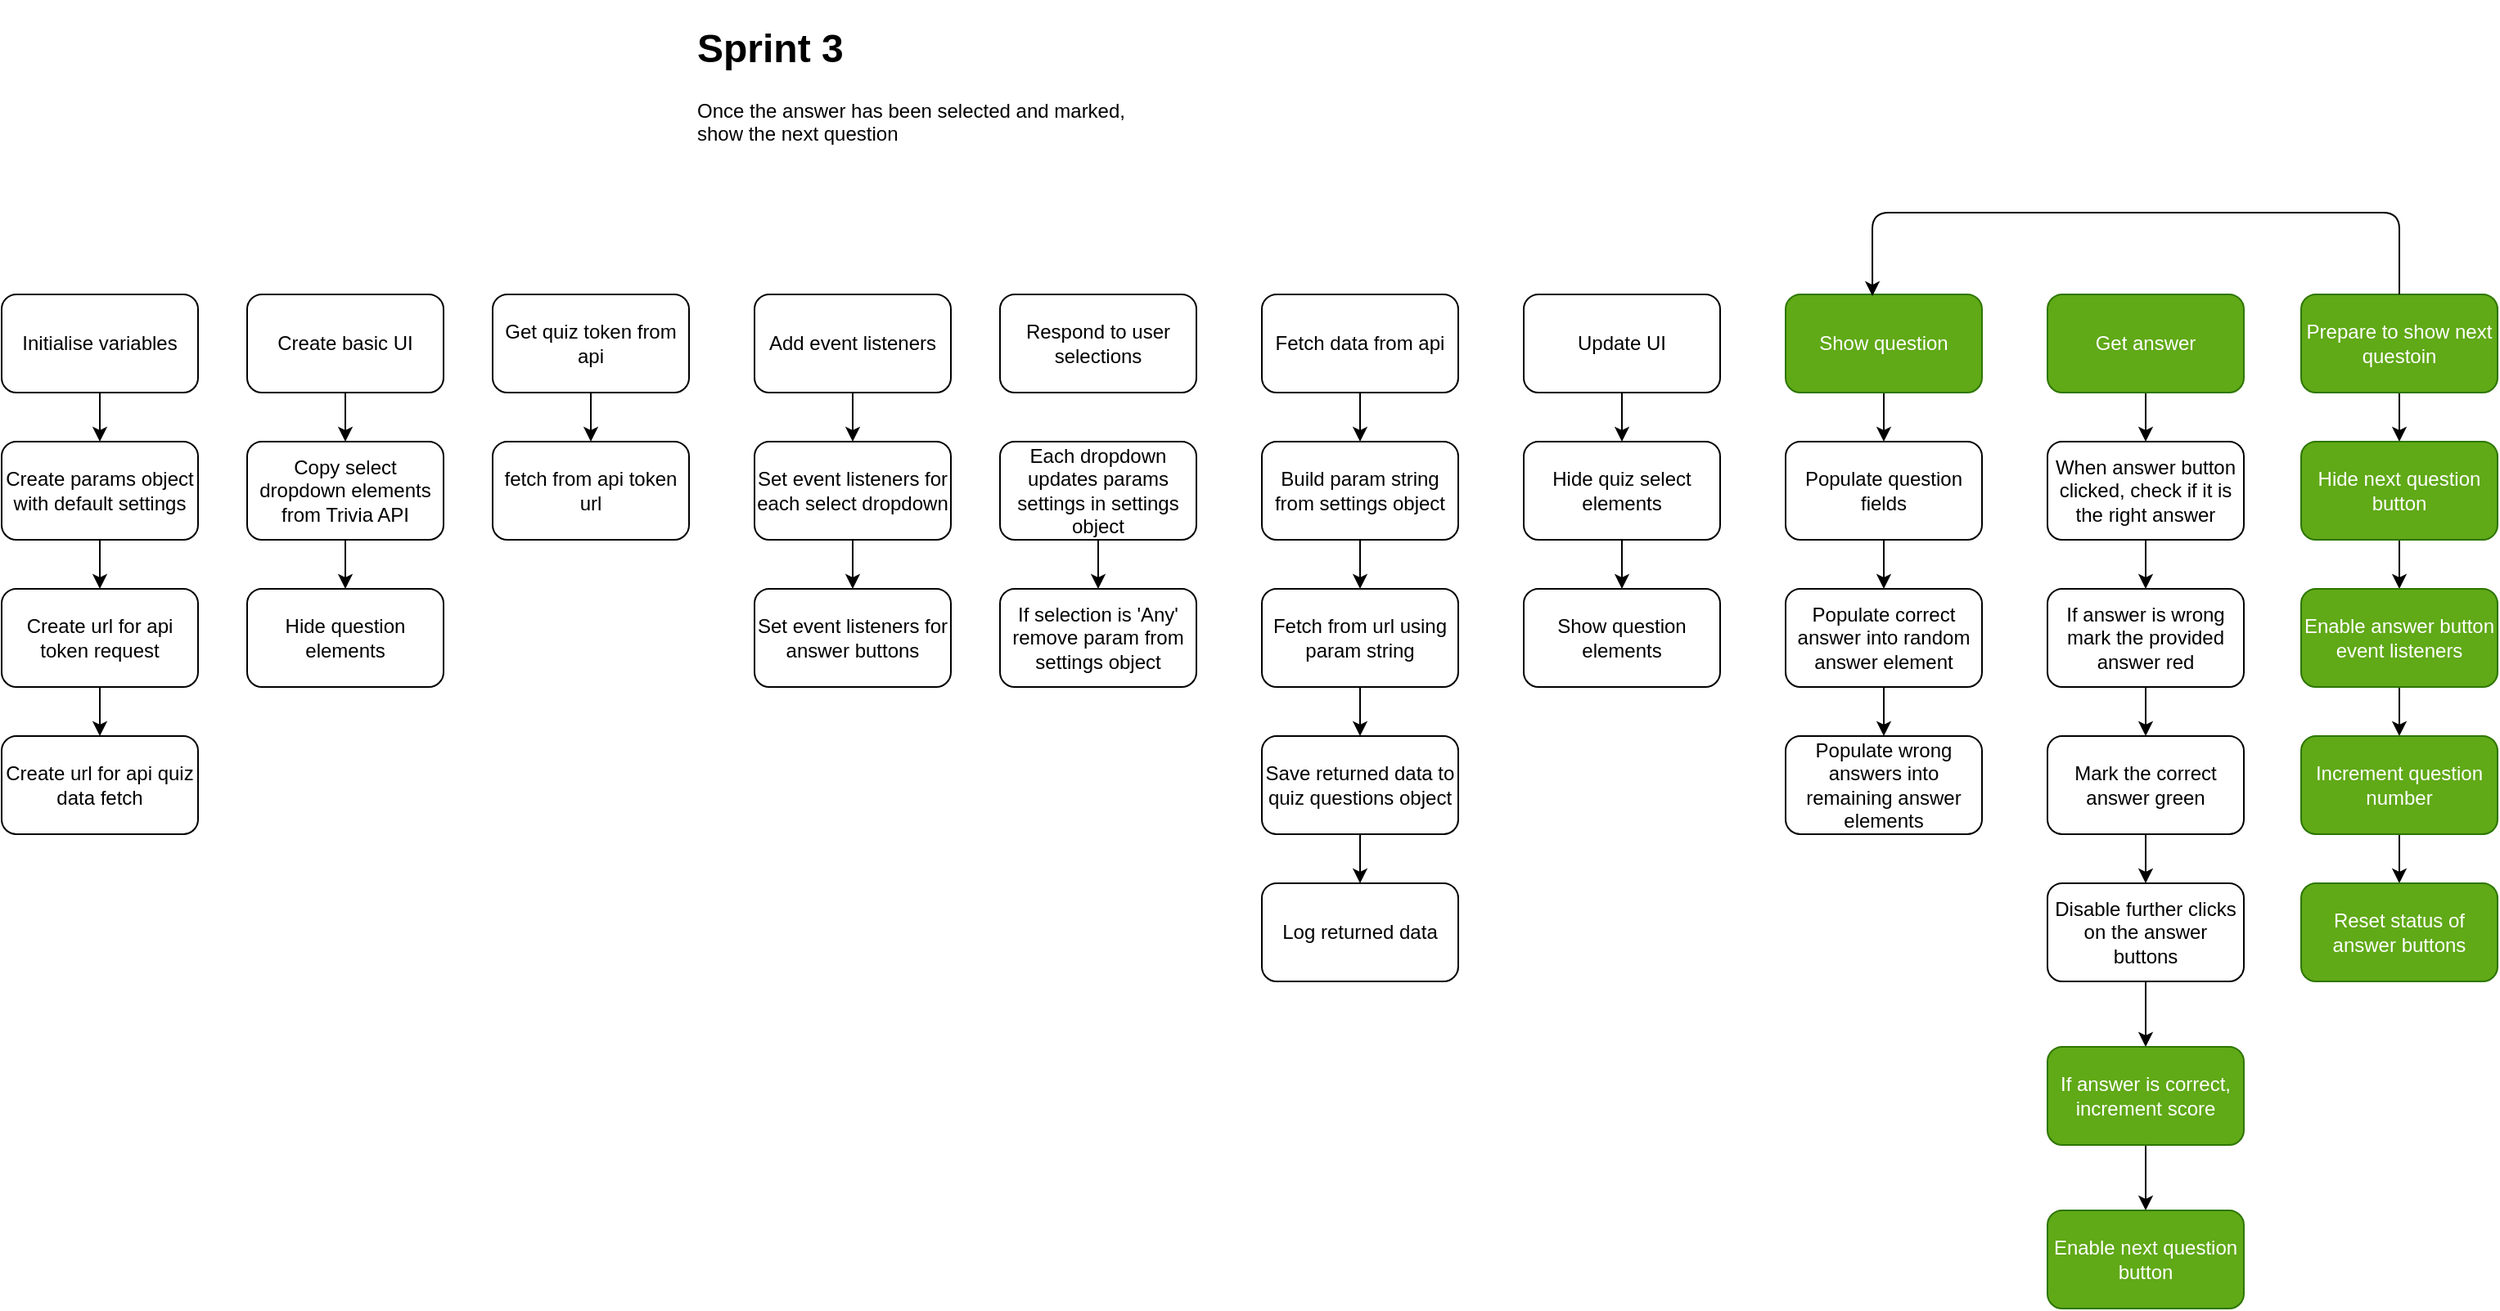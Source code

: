 <mxfile>
    <diagram id="zKdWE8C0U9IFMimuBULy" name="Page-1">
        <mxGraphModel dx="1859" dy="477" grid="1" gridSize="10" guides="1" tooltips="1" connect="1" arrows="1" fold="1" page="1" pageScale="1" pageWidth="850" pageHeight="1100" math="0" shadow="0">
            <root>
                <mxCell id="0"/>
                <mxCell id="1" parent="0"/>
                <mxCell id="2" value="&lt;h1&gt;Sprint 3&lt;/h1&gt;&lt;p&gt;Once the answer has been selected and marked, show the next question&lt;/p&gt;" style="text;html=1;strokeColor=none;fillColor=none;spacing=5;spacingTop=-20;whiteSpace=wrap;overflow=hidden;rounded=0;" parent="1" vertex="1">
                    <mxGeometry x="290" y="40" width="300" height="120" as="geometry"/>
                </mxCell>
                <mxCell id="16" value="" style="edgeStyle=none;html=1;" parent="1" source="3" target="6" edge="1">
                    <mxGeometry relative="1" as="geometry"/>
                </mxCell>
                <mxCell id="3" value="Initialise variables" style="rounded=1;whiteSpace=wrap;html=1;" parent="1" vertex="1">
                    <mxGeometry x="-130" y="210" width="120" height="60" as="geometry"/>
                </mxCell>
                <mxCell id="17" value="" style="edgeStyle=none;html=1;" parent="1" source="4" target="5" edge="1">
                    <mxGeometry relative="1" as="geometry"/>
                </mxCell>
                <mxCell id="4" value="Create basic UI" style="rounded=1;whiteSpace=wrap;html=1;" parent="1" vertex="1">
                    <mxGeometry x="20" y="210" width="120" height="60" as="geometry"/>
                </mxCell>
                <mxCell id="47" value="" style="edgeStyle=none;html=1;" parent="1" source="5" target="34" edge="1">
                    <mxGeometry relative="1" as="geometry"/>
                </mxCell>
                <mxCell id="5" value="Copy select dropdown elements from Trivia API" style="rounded=1;whiteSpace=wrap;html=1;" parent="1" vertex="1">
                    <mxGeometry x="20" y="300" width="120" height="60" as="geometry"/>
                </mxCell>
                <mxCell id="28" value="" style="edgeStyle=none;html=1;" parent="1" source="6" target="27" edge="1">
                    <mxGeometry relative="1" as="geometry"/>
                </mxCell>
                <mxCell id="6" value="Create params object with default settings" style="rounded=1;whiteSpace=wrap;html=1;" parent="1" vertex="1">
                    <mxGeometry x="-130" y="300" width="120" height="60" as="geometry"/>
                </mxCell>
                <mxCell id="7" value="Respond to user selections" style="rounded=1;whiteSpace=wrap;html=1;" parent="1" vertex="1">
                    <mxGeometry x="480" y="210" width="120" height="60" as="geometry"/>
                </mxCell>
                <mxCell id="20" value="" style="edgeStyle=none;html=1;" parent="1" source="8" target="9" edge="1">
                    <mxGeometry relative="1" as="geometry"/>
                </mxCell>
                <mxCell id="8" value="Each dropdown updates params settings in settings object" style="rounded=1;whiteSpace=wrap;html=1;" parent="1" vertex="1">
                    <mxGeometry x="480" y="300" width="120" height="60" as="geometry"/>
                </mxCell>
                <mxCell id="9" value="If selection is 'Any' remove param from settings object" style="rounded=1;whiteSpace=wrap;html=1;" parent="1" vertex="1">
                    <mxGeometry x="480" y="390" width="120" height="60" as="geometry"/>
                </mxCell>
                <mxCell id="48" value="" style="edgeStyle=none;html=1;" parent="1" source="10" target="42" edge="1">
                    <mxGeometry relative="1" as="geometry"/>
                </mxCell>
                <mxCell id="10" value="Set event listeners for each select dropdown" style="rounded=1;whiteSpace=wrap;html=1;" parent="1" vertex="1">
                    <mxGeometry x="330" y="300" width="120" height="60" as="geometry"/>
                </mxCell>
                <mxCell id="21" value="" style="edgeStyle=none;html=1;" parent="1" source="11" target="12" edge="1">
                    <mxGeometry relative="1" as="geometry"/>
                </mxCell>
                <mxCell id="11" value="Fetch data from api" style="rounded=1;whiteSpace=wrap;html=1;" parent="1" vertex="1">
                    <mxGeometry x="640" y="210" width="120" height="60" as="geometry"/>
                </mxCell>
                <mxCell id="22" value="" style="edgeStyle=none;html=1;" parent="1" source="12" target="13" edge="1">
                    <mxGeometry relative="1" as="geometry"/>
                </mxCell>
                <mxCell id="12" value="Build param string from settings object" style="rounded=1;whiteSpace=wrap;html=1;" parent="1" vertex="1">
                    <mxGeometry x="640" y="300" width="120" height="60" as="geometry"/>
                </mxCell>
                <mxCell id="23" value="" style="edgeStyle=none;html=1;" parent="1" source="13" target="15" edge="1">
                    <mxGeometry relative="1" as="geometry"/>
                </mxCell>
                <mxCell id="13" value="Fetch from url using param string" style="rounded=1;whiteSpace=wrap;html=1;" parent="1" vertex="1">
                    <mxGeometry x="640" y="390" width="120" height="60" as="geometry"/>
                </mxCell>
                <mxCell id="14" value="Log returned data" style="rounded=1;whiteSpace=wrap;html=1;" parent="1" vertex="1">
                    <mxGeometry x="640" y="570" width="120" height="60" as="geometry"/>
                </mxCell>
                <mxCell id="24" value="" style="edgeStyle=none;html=1;" parent="1" source="15" target="14" edge="1">
                    <mxGeometry relative="1" as="geometry"/>
                </mxCell>
                <mxCell id="15" value="Save returned data to quiz questions object" style="rounded=1;whiteSpace=wrap;html=1;" parent="1" vertex="1">
                    <mxGeometry x="640" y="480" width="120" height="60" as="geometry"/>
                </mxCell>
                <mxCell id="29" value="" style="edgeStyle=none;html=1;" parent="1" source="25" target="26" edge="1">
                    <mxGeometry relative="1" as="geometry"/>
                </mxCell>
                <mxCell id="25" value="Get quiz token from api" style="rounded=1;whiteSpace=wrap;html=1;" parent="1" vertex="1">
                    <mxGeometry x="170" y="210" width="120" height="60" as="geometry"/>
                </mxCell>
                <mxCell id="26" value="fetch from api token url" style="rounded=1;whiteSpace=wrap;html=1;" parent="1" vertex="1">
                    <mxGeometry x="170" y="300" width="120" height="60" as="geometry"/>
                </mxCell>
                <mxCell id="32" value="" style="edgeStyle=none;html=1;" parent="1" source="27" target="31" edge="1">
                    <mxGeometry relative="1" as="geometry"/>
                </mxCell>
                <mxCell id="27" value="Create url for api token request" style="rounded=1;whiteSpace=wrap;html=1;" parent="1" vertex="1">
                    <mxGeometry x="-130" y="390" width="120" height="60" as="geometry"/>
                </mxCell>
                <mxCell id="31" value="Create url for api quiz data fetch" style="rounded=1;whiteSpace=wrap;html=1;" parent="1" vertex="1">
                    <mxGeometry x="-130" y="480" width="120" height="60" as="geometry"/>
                </mxCell>
                <mxCell id="50" value="" style="edgeStyle=none;html=1;" parent="1" source="33" target="35" edge="1">
                    <mxGeometry relative="1" as="geometry"/>
                </mxCell>
                <mxCell id="33" value="Update UI" style="rounded=1;whiteSpace=wrap;html=1;" parent="1" vertex="1">
                    <mxGeometry x="800" y="210" width="120" height="60" as="geometry"/>
                </mxCell>
                <mxCell id="34" value="Hide question elements" style="rounded=1;whiteSpace=wrap;html=1;" parent="1" vertex="1">
                    <mxGeometry x="20" y="390" width="120" height="60" as="geometry"/>
                </mxCell>
                <mxCell id="51" value="" style="edgeStyle=none;html=1;" parent="1" source="35" target="36" edge="1">
                    <mxGeometry relative="1" as="geometry"/>
                </mxCell>
                <mxCell id="35" value="Hide quiz select elements" style="rounded=1;whiteSpace=wrap;html=1;" parent="1" vertex="1">
                    <mxGeometry x="800" y="300" width="120" height="60" as="geometry"/>
                </mxCell>
                <mxCell id="36" value="Show question elements" style="rounded=1;whiteSpace=wrap;html=1;" parent="1" vertex="1">
                    <mxGeometry x="800" y="390" width="120" height="60" as="geometry"/>
                </mxCell>
                <mxCell id="52" value="" style="edgeStyle=none;html=1;" parent="1" source="37" target="38" edge="1">
                    <mxGeometry relative="1" as="geometry"/>
                </mxCell>
                <mxCell id="37" value="Show question" style="rounded=1;whiteSpace=wrap;html=1;fillColor=#60a917;fontColor=#ffffff;strokeColor=#2D7600;" parent="1" vertex="1">
                    <mxGeometry x="960" y="210" width="120" height="60" as="geometry"/>
                </mxCell>
                <mxCell id="53" value="" style="edgeStyle=none;html=1;" parent="1" source="38" target="39" edge="1">
                    <mxGeometry relative="1" as="geometry"/>
                </mxCell>
                <mxCell id="38" value="Populate question fields" style="rounded=1;whiteSpace=wrap;html=1;" parent="1" vertex="1">
                    <mxGeometry x="960" y="300" width="120" height="60" as="geometry"/>
                </mxCell>
                <mxCell id="54" value="" style="edgeStyle=none;html=1;" parent="1" source="39" target="40" edge="1">
                    <mxGeometry relative="1" as="geometry"/>
                </mxCell>
                <mxCell id="39" value="Populate correct answer into random answer element" style="rounded=1;whiteSpace=wrap;html=1;" parent="1" vertex="1">
                    <mxGeometry x="960" y="390" width="120" height="60" as="geometry"/>
                </mxCell>
                <mxCell id="40" value="Populate wrong answers into remaining answer elements" style="rounded=1;whiteSpace=wrap;html=1;" parent="1" vertex="1">
                    <mxGeometry x="960" y="480" width="120" height="60" as="geometry"/>
                </mxCell>
                <mxCell id="49" value="" style="edgeStyle=none;html=1;" parent="1" source="41" target="10" edge="1">
                    <mxGeometry relative="1" as="geometry"/>
                </mxCell>
                <mxCell id="41" value="Add event listeners" style="rounded=1;whiteSpace=wrap;html=1;" parent="1" vertex="1">
                    <mxGeometry x="330" y="210" width="120" height="60" as="geometry"/>
                </mxCell>
                <mxCell id="42" value="Set event listeners for answer buttons" style="rounded=1;whiteSpace=wrap;html=1;" parent="1" vertex="1">
                    <mxGeometry x="330" y="390" width="120" height="60" as="geometry"/>
                </mxCell>
                <mxCell id="55" value="" style="edgeStyle=none;html=1;" parent="1" source="43" target="44" edge="1">
                    <mxGeometry relative="1" as="geometry"/>
                </mxCell>
                <mxCell id="43" value="Get answer" style="rounded=1;whiteSpace=wrap;html=1;fillColor=#60a917;fontColor=#ffffff;strokeColor=#2D7600;" parent="1" vertex="1">
                    <mxGeometry x="1120" y="210" width="120" height="60" as="geometry"/>
                </mxCell>
                <mxCell id="56" value="" style="edgeStyle=none;html=1;" parent="1" source="44" target="45" edge="1">
                    <mxGeometry relative="1" as="geometry"/>
                </mxCell>
                <mxCell id="44" value="When answer button clicked, check if it is the right answer" style="rounded=1;whiteSpace=wrap;html=1;" parent="1" vertex="1">
                    <mxGeometry x="1120" y="300" width="120" height="60" as="geometry"/>
                </mxCell>
                <mxCell id="57" value="" style="edgeStyle=none;html=1;" parent="1" source="45" target="46" edge="1">
                    <mxGeometry relative="1" as="geometry"/>
                </mxCell>
                <mxCell id="45" value="If answer is wrong mark the provided answer red" style="rounded=1;whiteSpace=wrap;html=1;" parent="1" vertex="1">
                    <mxGeometry x="1120" y="390" width="120" height="60" as="geometry"/>
                </mxCell>
                <mxCell id="59" value="" style="edgeStyle=none;html=1;" parent="1" source="46" target="58" edge="1">
                    <mxGeometry relative="1" as="geometry"/>
                </mxCell>
                <mxCell id="46" value="Mark the correct answer green" style="rounded=1;whiteSpace=wrap;html=1;" parent="1" vertex="1">
                    <mxGeometry x="1120" y="480" width="120" height="60" as="geometry"/>
                </mxCell>
                <mxCell id="72" value="" style="edgeStyle=none;html=1;" edge="1" parent="1" source="58" target="60">
                    <mxGeometry relative="1" as="geometry"/>
                </mxCell>
                <mxCell id="58" value="Disable further clicks on the answer buttons" style="rounded=1;whiteSpace=wrap;html=1;" parent="1" vertex="1">
                    <mxGeometry x="1120" y="570" width="120" height="60" as="geometry"/>
                </mxCell>
                <mxCell id="73" value="" style="edgeStyle=none;html=1;" edge="1" parent="1" source="60" target="61">
                    <mxGeometry relative="1" as="geometry"/>
                </mxCell>
                <mxCell id="60" value="If answer is correct, increment score" style="rounded=1;whiteSpace=wrap;html=1;fillColor=#60a917;fontColor=#ffffff;strokeColor=#2D7600;" vertex="1" parent="1">
                    <mxGeometry x="1120" y="670" width="120" height="60" as="geometry"/>
                </mxCell>
                <mxCell id="61" value="Enable next question button" style="rounded=1;whiteSpace=wrap;html=1;fillColor=#60a917;fontColor=#ffffff;strokeColor=#2D7600;" vertex="1" parent="1">
                    <mxGeometry x="1120" y="770" width="120" height="60" as="geometry"/>
                </mxCell>
                <mxCell id="68" value="" style="edgeStyle=none;html=1;" edge="1" parent="1" source="62" target="63">
                    <mxGeometry relative="1" as="geometry"/>
                </mxCell>
                <mxCell id="62" value="Prepare to show next questoin" style="rounded=1;whiteSpace=wrap;html=1;fillColor=#60a917;fontColor=#ffffff;strokeColor=#2D7600;" vertex="1" parent="1">
                    <mxGeometry x="1275" y="210" width="120" height="60" as="geometry"/>
                </mxCell>
                <mxCell id="69" value="" style="edgeStyle=none;html=1;" edge="1" parent="1" source="63" target="64">
                    <mxGeometry relative="1" as="geometry"/>
                </mxCell>
                <mxCell id="63" value="Hide next question button" style="rounded=1;whiteSpace=wrap;html=1;fillColor=#60a917;fontColor=#ffffff;strokeColor=#2D7600;" vertex="1" parent="1">
                    <mxGeometry x="1275" y="300" width="120" height="60" as="geometry"/>
                </mxCell>
                <mxCell id="70" value="" style="edgeStyle=none;html=1;" edge="1" parent="1" source="64" target="65">
                    <mxGeometry relative="1" as="geometry"/>
                </mxCell>
                <mxCell id="64" value="Enable answer button event listeners" style="rounded=1;whiteSpace=wrap;html=1;fillColor=#60a917;fontColor=#ffffff;strokeColor=#2D7600;" vertex="1" parent="1">
                    <mxGeometry x="1275" y="390" width="120" height="60" as="geometry"/>
                </mxCell>
                <mxCell id="71" value="" style="edgeStyle=none;html=1;" edge="1" parent="1" source="65" target="66">
                    <mxGeometry relative="1" as="geometry"/>
                </mxCell>
                <mxCell id="65" value="Increment question number" style="rounded=1;whiteSpace=wrap;html=1;fillColor=#60a917;fontColor=#ffffff;strokeColor=#2D7600;" vertex="1" parent="1">
                    <mxGeometry x="1275" y="480" width="120" height="60" as="geometry"/>
                </mxCell>
                <mxCell id="66" value="Reset status of answer buttons" style="rounded=1;whiteSpace=wrap;html=1;fillColor=#60a917;fontColor=#ffffff;strokeColor=#2D7600;" vertex="1" parent="1">
                    <mxGeometry x="1275" y="570" width="120" height="60" as="geometry"/>
                </mxCell>
                <mxCell id="67" value="" style="endArrow=classic;html=1;entryX=0.442;entryY=0.017;entryDx=0;entryDy=0;exitX=0.5;exitY=0;exitDx=0;exitDy=0;entryPerimeter=0;" edge="1" parent="1" source="62" target="37">
                    <mxGeometry width="50" height="50" relative="1" as="geometry">
                        <mxPoint x="1190" y="250" as="sourcePoint"/>
                        <mxPoint x="1140" y="300" as="targetPoint"/>
                        <Array as="points">
                            <mxPoint x="1335" y="160"/>
                            <mxPoint x="1013" y="160"/>
                        </Array>
                    </mxGeometry>
                </mxCell>
            </root>
        </mxGraphModel>
    </diagram>
</mxfile>